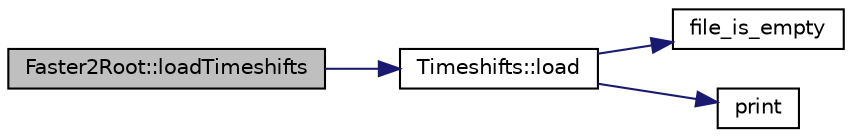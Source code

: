 digraph "Faster2Root::loadTimeshifts"
{
 // LATEX_PDF_SIZE
  edge [fontname="Helvetica",fontsize="10",labelfontname="Helvetica",labelfontsize="10"];
  node [fontname="Helvetica",fontsize="10",shape=record];
  rankdir="LR";
  Node1 [label="Faster2Root::loadTimeshifts",height=0.2,width=0.4,color="black", fillcolor="grey75", style="filled", fontcolor="black",tooltip=" "];
  Node1 -> Node2 [color="midnightblue",fontsize="10",style="solid",fontname="Helvetica"];
  Node2 [label="Timeshifts::load",height=0.2,width=0.4,color="black", fillcolor="white", style="filled",URL="$class_timeshifts.html#a28163efe8d487669cf50d5f6e1060d71",tooltip="Use this method to load timeshifts from a .dT file."];
  Node2 -> Node3 [color="midnightblue",fontsize="10",style="solid",fontname="Helvetica"];
  Node3 [label="file_is_empty",height=0.2,width=0.4,color="black", fillcolor="white", style="filled",URL="$files__functions_8hpp.html#afd584978228fac5fae283c12837378dd",tooltip=" "];
  Node2 -> Node4 [color="midnightblue",fontsize="10",style="solid",fontname="Helvetica"];
  Node4 [label="print",height=0.2,width=0.4,color="black", fillcolor="white", style="filled",URL="$utils_8hpp.html#a66ca7a7876bba06ed99b2fa6945cd2b0",tooltip=" "];
}
